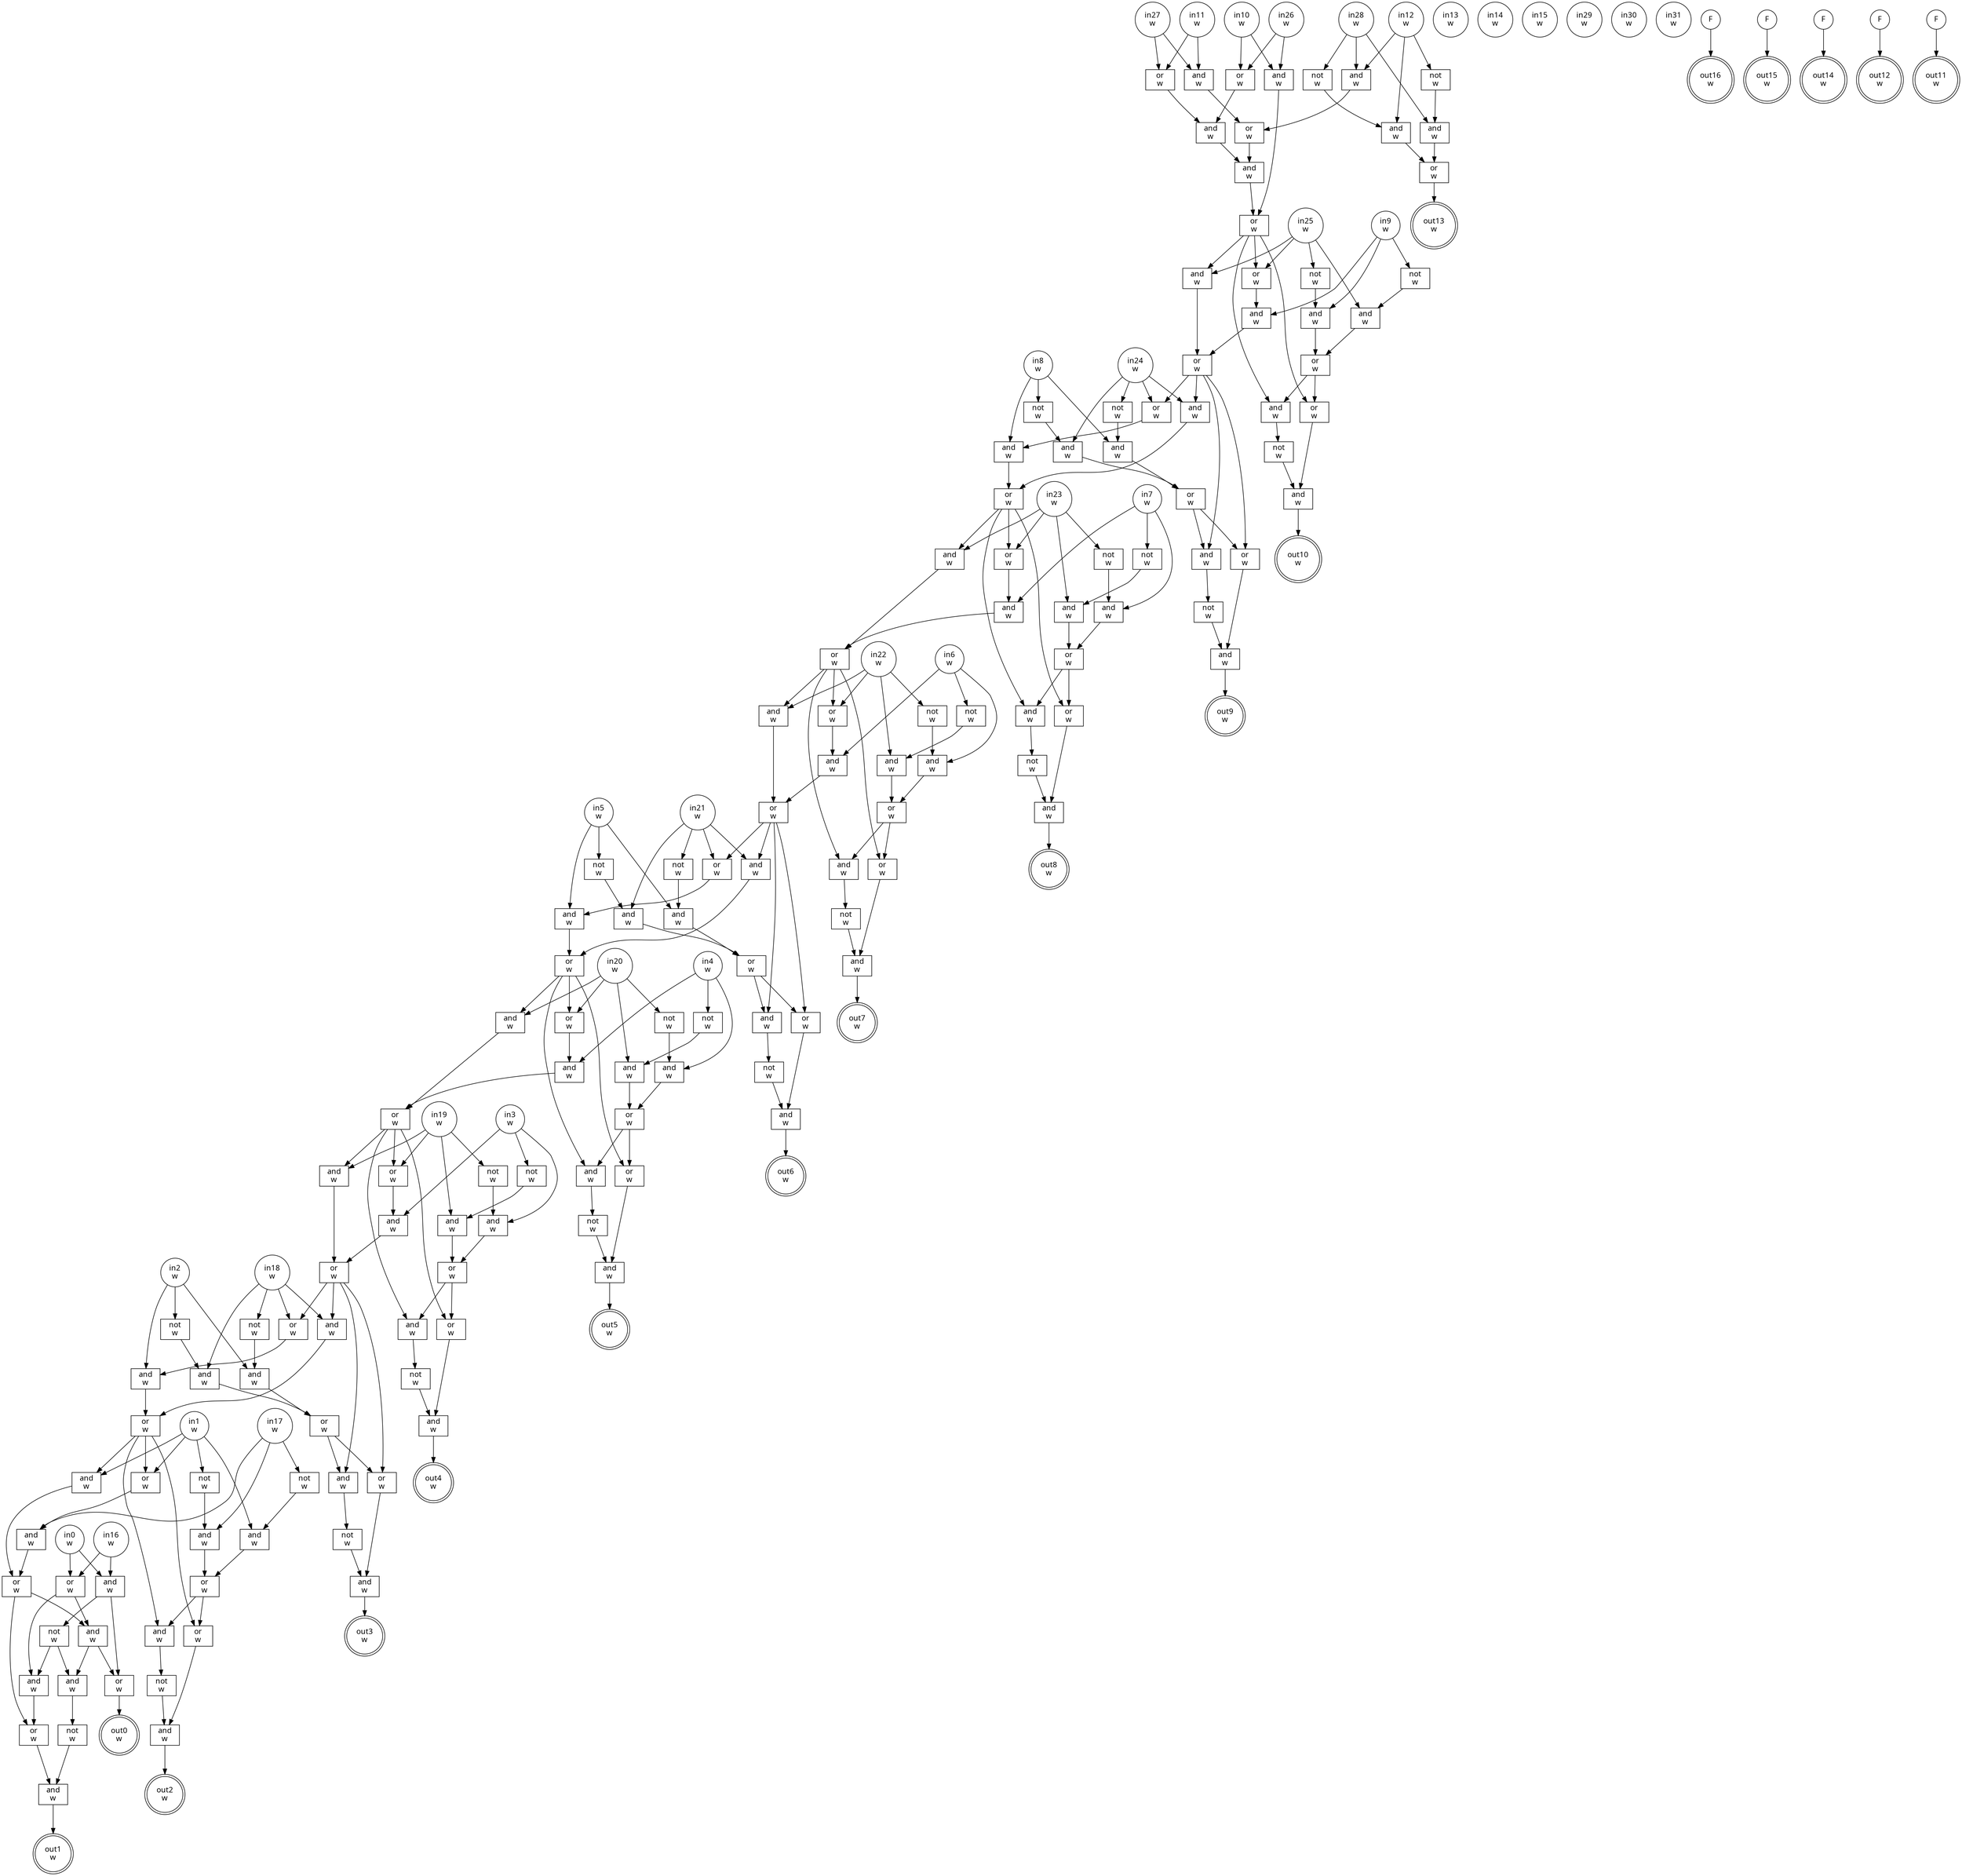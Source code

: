 digraph circuit{
	node [style = filled, fillcolor = white,shape=rect, fontname=geneva]
	g0 [label="in0\nw",shape=circle,fillcolor=white]
	g1 [label="in1\nw",shape=circle,fillcolor=white]
	g2 [label="in2\nw",shape=circle,fillcolor=white]
	g3 [label="in3\nw",shape=circle,fillcolor=white]
	g4 [label="in4\nw",shape=circle,fillcolor=white]
	g5 [label="in5\nw",shape=circle,fillcolor=white]
	g6 [label="in6\nw",shape=circle,fillcolor=white]
	g7 [label="in7\nw",shape=circle,fillcolor=white]
	g8 [label="in8\nw",shape=circle,fillcolor=white]
	g9 [label="in9\nw",shape=circle,fillcolor=white]
	g10 [label="in10\nw",shape=circle,fillcolor=white]
	g11 [label="in11\nw",shape=circle,fillcolor=white]
	g12 [label="in12\nw",shape=circle,fillcolor=white]
	g13 [label="in13\nw",shape=circle,fillcolor=white]
	g14 [label="in14\nw",shape=circle,fillcolor=white]
	g15 [label="in15\nw",shape=circle,fillcolor=white]
	g16 [label="in16\nw",shape=circle,fillcolor=white]
	g17 [label="in17\nw",shape=circle,fillcolor=white]
	g18 [label="in18\nw",shape=circle,fillcolor=white]
	g19 [label="in19\nw",shape=circle,fillcolor=white]
	g20 [label="in20\nw",shape=circle,fillcolor=white]
	g21 [label="in21\nw",shape=circle,fillcolor=white]
	g22 [label="in22\nw",shape=circle,fillcolor=white]
	g23 [label="in23\nw",shape=circle,fillcolor=white]
	g24 [label="in24\nw",shape=circle,fillcolor=white]
	g25 [label="in25\nw",shape=circle,fillcolor=white]
	g26 [label="in26\nw",shape=circle,fillcolor=white]
	g27 [label="in27\nw",shape=circle,fillcolor=white]
	g28 [label="in28\nw",shape=circle,fillcolor=white]
	g29 [label="in29\nw",shape=circle,fillcolor=white]
	g30 [label="in30\nw",shape=circle,fillcolor=white]
	g31 [label="in31\nw",shape=circle,fillcolor=white]
	g32 [label="F",shape=circle,fillcolor=white]
	g33 [label="F",shape=circle,fillcolor=white]
	g34 [label="F",shape=circle,fillcolor=white]
	g35 [label="F",shape=circle,fillcolor=white]
	g36 [label="F",shape=circle,fillcolor=white]
	g37 [label="not\nw",fillcolor=white]
	g38 [label="not\nw",fillcolor=white]
	g39 [label="not\nw",fillcolor=white]
	g40 [label="not\nw",fillcolor=white]
	g41 [label="not\nw",fillcolor=white]
	g42 [label="not\nw",fillcolor=white]
	g43 [label="not\nw",fillcolor=white]
	g44 [label="not\nw",fillcolor=white]
	g45 [label="not\nw",fillcolor=white]
	g46 [label="not\nw",fillcolor=white]
	g47 [label="and\nw",fillcolor=white]
	g48 [label="and\nw",fillcolor=white]
	g49 [label="not\nw",fillcolor=white]
	g50 [label="and\nw",fillcolor=white]
	g51 [label="or\nw",fillcolor=white]
	g52 [label="or\nw",fillcolor=white]
	g53 [label="and\nw",fillcolor=white]
	g54 [label="or\nw",fillcolor=white]
	g55 [label="or\nw",fillcolor=white]
	g56 [label="and\nw",fillcolor=white]
	g57 [label="and\nw",fillcolor=white]
	g58 [label="and\nw",fillcolor=white]
	g59 [label="or\nw",fillcolor=white]
	g60 [label="or\nw",fillcolor=white]
	g61 [label="and\nw",fillcolor=white]
	g62 [label="and\nw",fillcolor=white]
	g63 [label="and\nw",fillcolor=white]
	g64 [label="or\nw",fillcolor=white]
	g65 [label="or\nw",fillcolor=white]
	g66 [label="and\nw",fillcolor=white]
	g67 [label="not\nw",fillcolor=white]
	g68 [label="and\nw",fillcolor=white]
	g69 [label="or\nw",fillcolor=white]
	g70 [label="and\nw",fillcolor=white]
	g71 [label="not\nw",fillcolor=white]
	g72 [label="or\nw",fillcolor=white]
	g73 [label="and\nw",fillcolor=white]
	g74 [label="and\nw",fillcolor=white]
	g75 [label="and\nw",fillcolor=white]
	g76 [label="or\nw",fillcolor=white]
	g77 [label="or\nw",fillcolor=white]
	g78 [label="and\nw",fillcolor=white]
	g79 [label="not\nw",fillcolor=white]
	g80 [label="and\nw",fillcolor=white]
	g81 [label="or\nw",fillcolor=white]
	g82 [label="and\nw",fillcolor=white]
	g83 [label="not\nw",fillcolor=white]
	g84 [label="or\nw",fillcolor=white]
	g85 [label="and\nw",fillcolor=white]
	g86 [label="and\nw",fillcolor=white]
	g87 [label="and\nw",fillcolor=white]
	g88 [label="or\nw",fillcolor=white]
	g89 [label="or\nw",fillcolor=white]
	g90 [label="and\nw",fillcolor=white]
	g91 [label="not\nw",fillcolor=white]
	g92 [label="and\nw",fillcolor=white]
	g93 [label="or\nw",fillcolor=white]
	g94 [label="and\nw",fillcolor=white]
	g95 [label="not\nw",fillcolor=white]
	g96 [label="or\nw",fillcolor=white]
	g97 [label="and\nw",fillcolor=white]
	g98 [label="and\nw",fillcolor=white]
	g99 [label="and\nw",fillcolor=white]
	g100 [label="or\nw",fillcolor=white]
	g101 [label="or\nw",fillcolor=white]
	g102 [label="and\nw",fillcolor=white]
	g103 [label="not\nw",fillcolor=white]
	g104 [label="and\nw",fillcolor=white]
	g105 [label="or\nw",fillcolor=white]
	g106 [label="and\nw",fillcolor=white]
	g107 [label="not\nw",fillcolor=white]
	g108 [label="or\nw",fillcolor=white]
	g109 [label="and\nw",fillcolor=white]
	g110 [label="and\nw",fillcolor=white]
	g111 [label="and\nw",fillcolor=white]
	g112 [label="or\nw",fillcolor=white]
	g113 [label="or\nw",fillcolor=white]
	g114 [label="and\nw",fillcolor=white]
	g115 [label="not\nw",fillcolor=white]
	g116 [label="and\nw",fillcolor=white]
	g117 [label="or\nw",fillcolor=white]
	g118 [label="and\nw",fillcolor=white]
	g119 [label="not\nw",fillcolor=white]
	g120 [label="or\nw",fillcolor=white]
	g121 [label="and\nw",fillcolor=white]
	g122 [label="and\nw",fillcolor=white]
	g123 [label="and\nw",fillcolor=white]
	g124 [label="or\nw",fillcolor=white]
	g125 [label="or\nw",fillcolor=white]
	g126 [label="and\nw",fillcolor=white]
	g127 [label="not\nw",fillcolor=white]
	g128 [label="and\nw",fillcolor=white]
	g129 [label="or\nw",fillcolor=white]
	g130 [label="and\nw",fillcolor=white]
	g131 [label="not\nw",fillcolor=white]
	g132 [label="or\nw",fillcolor=white]
	g133 [label="and\nw",fillcolor=white]
	g134 [label="and\nw",fillcolor=white]
	g135 [label="and\nw",fillcolor=white]
	g136 [label="or\nw",fillcolor=white]
	g137 [label="or\nw",fillcolor=white]
	g138 [label="and\nw",fillcolor=white]
	g139 [label="not\nw",fillcolor=white]
	g140 [label="and\nw",fillcolor=white]
	g141 [label="or\nw",fillcolor=white]
	g142 [label="and\nw",fillcolor=white]
	g143 [label="not\nw",fillcolor=white]
	g144 [label="or\nw",fillcolor=white]
	g145 [label="and\nw",fillcolor=white]
	g146 [label="and\nw",fillcolor=white]
	g147 [label="and\nw",fillcolor=white]
	g148 [label="or\nw",fillcolor=white]
	g149 [label="not\nw",fillcolor=white]
	g150 [label="and\nw",fillcolor=white]
	g151 [label="or\nw",fillcolor=white]
	g152 [label="and\nw",fillcolor=white]
	g153 [label="not\nw",fillcolor=white]
	g154 [label="or\nw",fillcolor=white]
	g155 [label="and\nw",fillcolor=white]
	g156 [label="and\nw",fillcolor=white]
	g157 [label="or\nw",fillcolor=white]
	g158 [label="and\nw",fillcolor=white]
	g159 [label="and\nw",fillcolor=white]
	g160 [label="or\nw",fillcolor=white]
	g161 [label="not\nw",fillcolor=white]
	g162 [label="and\nw",fillcolor=white]
	g163 [label="or\nw",fillcolor=white]
	g164 [label="and\nw",fillcolor=white]
	g165 [label="not\nw",fillcolor=white]
	g166 [label="or\nw",fillcolor=white]
	g167 [label="and\nw",fillcolor=white]
	g168 [label="and\nw",fillcolor=white]
	g169 [label="not\nw",fillcolor=white]
	g170 [label="or\nw",fillcolor=white]
	g171 [label="and\nw",fillcolor=white]
	g172 [label="or\nw",fillcolor=white]
	g173 [label="and\nw",fillcolor=white]
	g174 [label="and\nw",fillcolor=white]
	g175 [label="not\nw",fillcolor=white]
	g176 [label="and\nw",fillcolor=white]
	g177 [label="or\nw",fillcolor=white]
	g178 [label="out0\nw",shape=doublecircle,fillcolor=white]
	g179 [label="out1\nw",shape=doublecircle,fillcolor=white]
	g180 [label="out2\nw",shape=doublecircle,fillcolor=white]
	g181 [label="out3\nw",shape=doublecircle,fillcolor=white]
	g182 [label="out4\nw",shape=doublecircle,fillcolor=white]
	g183 [label="out5\nw",shape=doublecircle,fillcolor=white]
	g184 [label="out6\nw",shape=doublecircle,fillcolor=white]
	g185 [label="out7\nw",shape=doublecircle,fillcolor=white]
	g186 [label="out8\nw",shape=doublecircle,fillcolor=white]
	g187 [label="out9\nw",shape=doublecircle,fillcolor=white]
	g188 [label="out10\nw",shape=doublecircle,fillcolor=white]
	g189 [label="out11\nw",shape=doublecircle,fillcolor=white]
	g190 [label="out12\nw",shape=doublecircle,fillcolor=white]
	g191 [label="out13\nw",shape=doublecircle,fillcolor=white]
	g192 [label="out14\nw",shape=doublecircle,fillcolor=white]
	g193 [label="out15\nw",shape=doublecircle,fillcolor=white]
	g194 [label="out16\nw",shape=doublecircle,fillcolor=white]
	edge [fontname=Geneva,fontcolor=forestgreen]
	g0->g168
	g0->g170
	g1->g156
	g1->g157
	g1->g159
	g1->g161
	g2->g146
	g2->g147
	g2->g149
	g3->g134
	g3->g135
	g3->g139
	g4->g122
	g4->g123
	g4->g127
	g5->g110
	g5->g111
	g5->g115
	g6->g98
	g6->g99
	g6->g103
	g7->g86
	g7->g87
	g7->g91
	g8->g74
	g8->g75
	g8->g79
	g9->g62
	g9->g63
	g9->g67
	g10->g55
	g10->g58
	g11->g52
	g11->g53
	g12->g47
	g12->g48
	g12->g49
	g16->g168
	g16->g170
	g17->g46
	g17->g158
	g17->g162
	g18->g45
	g18->g137
	g18->g138
	g18->g150
	g19->g44
	g19->g125
	g19->g126
	g19->g140
	g20->g43
	g20->g113
	g20->g114
	g20->g128
	g21->g42
	g21->g101
	g21->g102
	g21->g116
	g22->g41
	g22->g89
	g22->g90
	g22->g104
	g23->g40
	g23->g77
	g23->g78
	g23->g92
	g24->g39
	g24->g65
	g24->g66
	g24->g80
	g25->g38
	g25->g60
	g25->g61
	g25->g68
	g26->g55
	g26->g58
	g27->g52
	g27->g53
	g28->g37
	g28->g48
	g28->g50
	g32->g194
	g33->g193
	g34->g192
	g35->g190
	g36->g189
	g37->g47
	g38->g62
	g39->g74
	g40->g86
	g41->g98
	g42->g110
	g43->g122
	g44->g134
	g45->g146
	g46->g156
	g47->g51
	g48->g54
	g49->g50
	g50->g51
	g51->g191
	g52->g56
	g53->g54
	g54->g57
	g55->g56
	g56->g57
	g57->g59
	g58->g59
	g59->g60
	g59->g61
	g59->g70
	g59->g72
	g60->g63
	g61->g64
	g62->g69
	g63->g64
	g64->g65
	g64->g66
	g64->g82
	g64->g84
	g65->g75
	g66->g76
	g67->g68
	g68->g69
	g69->g70
	g69->g72
	g70->g71
	g71->g73
	g72->g73
	g73->g188
	g74->g81
	g75->g76
	g76->g77
	g76->g78
	g76->g94
	g76->g96
	g77->g87
	g78->g88
	g79->g80
	g80->g81
	g81->g82
	g81->g84
	g82->g83
	g83->g85
	g84->g85
	g85->g187
	g86->g93
	g87->g88
	g88->g89
	g88->g90
	g88->g106
	g88->g108
	g89->g99
	g90->g100
	g91->g92
	g92->g93
	g93->g94
	g93->g96
	g94->g95
	g95->g97
	g96->g97
	g97->g186
	g98->g105
	g99->g100
	g100->g101
	g100->g102
	g100->g118
	g100->g120
	g101->g111
	g102->g112
	g103->g104
	g104->g105
	g105->g106
	g105->g108
	g106->g107
	g107->g109
	g108->g109
	g109->g185
	g110->g117
	g111->g112
	g112->g113
	g112->g114
	g112->g130
	g112->g132
	g113->g123
	g114->g124
	g115->g116
	g116->g117
	g117->g118
	g117->g120
	g118->g119
	g119->g121
	g120->g121
	g121->g184
	g122->g129
	g123->g124
	g124->g125
	g124->g126
	g124->g142
	g124->g144
	g125->g135
	g126->g136
	g127->g128
	g128->g129
	g129->g130
	g129->g132
	g130->g131
	g131->g133
	g132->g133
	g133->g183
	g134->g141
	g135->g136
	g136->g137
	g136->g138
	g136->g152
	g136->g154
	g137->g147
	g138->g148
	g139->g140
	g140->g141
	g141->g142
	g141->g144
	g142->g143
	g143->g145
	g144->g145
	g145->g182
	g146->g151
	g147->g148
	g148->g157
	g148->g159
	g148->g164
	g148->g166
	g149->g150
	g150->g151
	g151->g152
	g151->g154
	g152->g153
	g153->g155
	g154->g155
	g155->g181
	g156->g163
	g157->g158
	g158->g160
	g159->g160
	g160->g172
	g160->g173
	g161->g162
	g162->g163
	g163->g164
	g163->g166
	g164->g165
	g165->g167
	g166->g167
	g167->g180
	g168->g169
	g168->g177
	g169->g171
	g169->g174
	g170->g171
	g170->g173
	g171->g172
	g172->g176
	g173->g174
	g173->g177
	g174->g175
	g175->g176
	g176->g179
	g177->g178
}